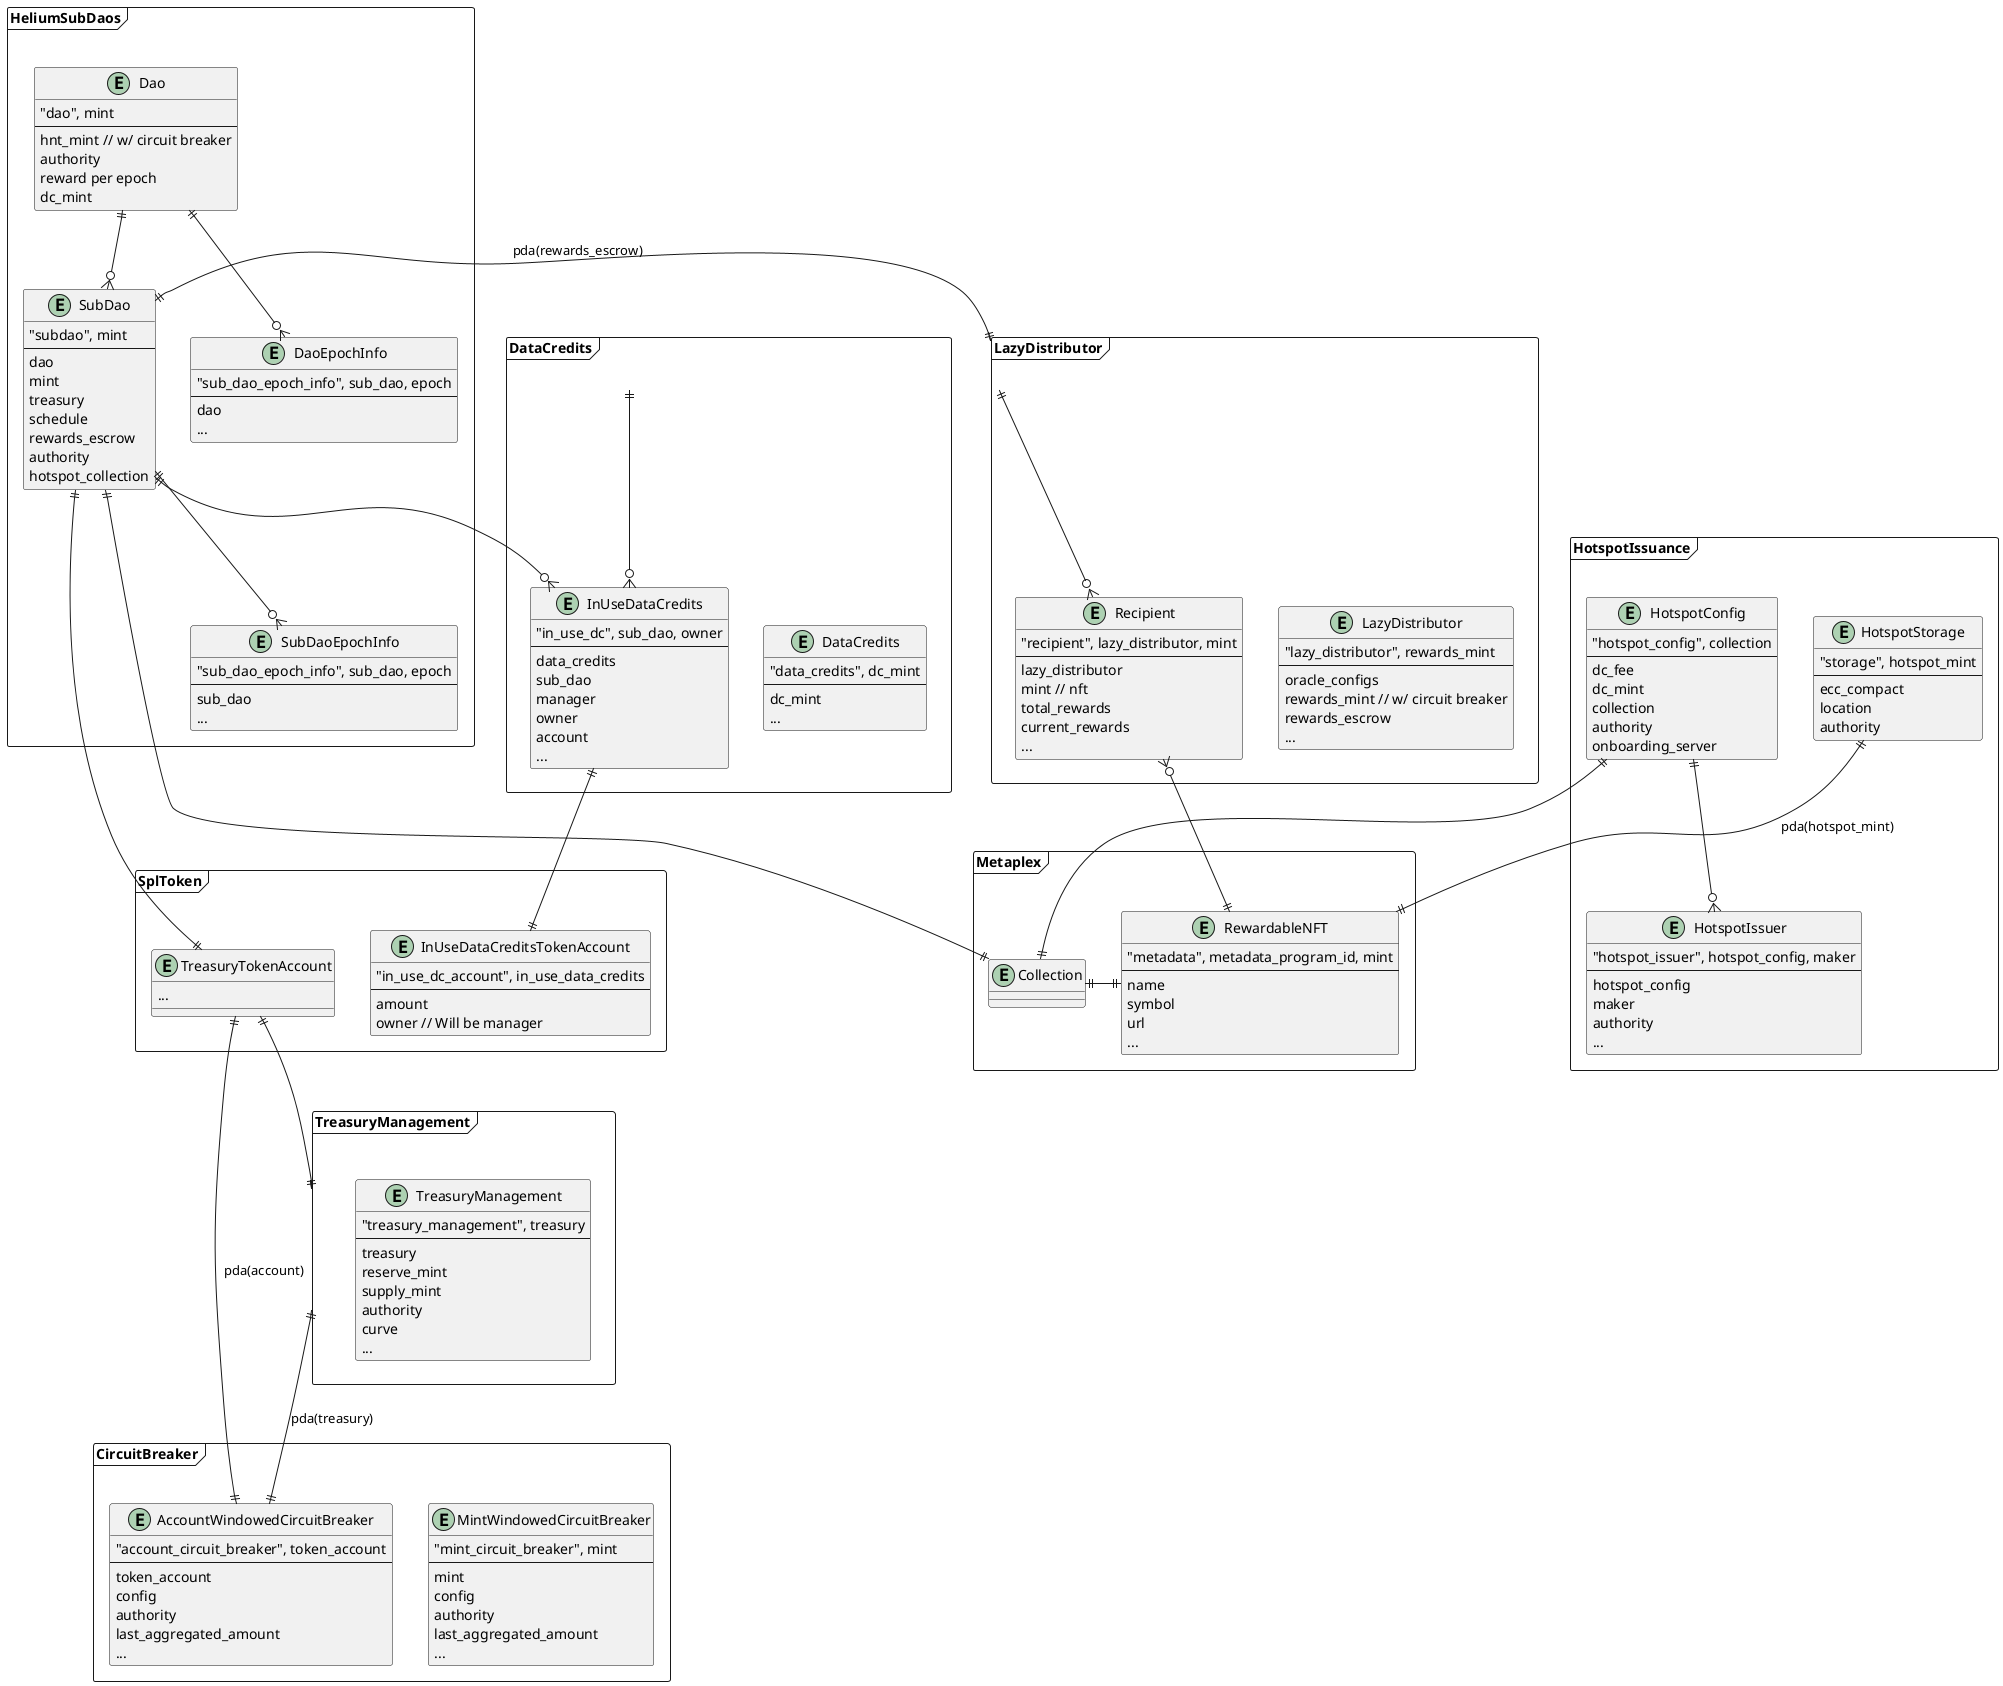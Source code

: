 @startuml

frame HeliumSubDaos {
  entity Dao {
    "dao", mint
    --
    hnt_mint // w/ circuit breaker
    authority
    reward per epoch
    dc_mint
  }

  entity SubDao {
    "subdao", mint
    --
    dao
    mint
    treasury
    schedule
    rewards_escrow
    authority
    hotspot_collection
  }

  entity DaoEpochInfo {
    "sub_dao_epoch_info", sub_dao, epoch
    --
    dao
    ...
  }

  entity SubDaoEpochInfo {
    "sub_dao_epoch_info", sub_dao, epoch
    --
    sub_dao
    ...
  }
}

frame DataCredits {
  entity DataCredits {
    "data_credits", dc_mint
    --
    dc_mint
    ...
  }

  entity InUseDataCredits {
    "in_use_dc", sub_dao, owner
    --
    data_credits
    sub_dao
    manager
    owner
    account
    ...
  }
}

frame SplToken {
  entity InUseDataCreditsTokenAccount {
    "in_use_dc_account", in_use_data_credits
    --
    amount
    owner // Will be manager
  }

  entity TreasuryTokenAccount {
    ...
  }
}

frame CircuitBreaker {
  entity MintWindowedCircuitBreaker {
    "mint_circuit_breaker", mint
    --
    mint
    config
    authority
    last_aggregated_amount
    ...
  }

  entity AccountWindowedCircuitBreaker {
    "account_circuit_breaker", token_account
    --
    token_account
    config
    authority
    last_aggregated_amount
    ...
  }
}

frame HotspotIssuance {
  entity HotspotConfig {
    "hotspot_config", collection
    --
    dc_fee
    dc_mint
    collection
    authority
    onboarding_server
  }

  entity HotspotIssuer {
    "hotspot_issuer", hotspot_config, maker
    --
    hotspot_config
    maker
    authority
    ...
  }

  entity HotspotStorage {
    "storage", hotspot_mint
    --
    ecc_compact
    location
    authority
  }
}

frame LazyDistributor {
  entity LazyDistributor {
    "lazy_distributor", rewards_mint
    --
    oracle_configs
    rewards_mint // w/ circuit breaker
    rewards_escrow
    ...
  }

  entity Recipient {
    "recipient", lazy_distributor, mint
    ---
    lazy_distributor
    mint // nft
    total_rewards
    current_rewards
    ...
  }
}

frame Metaplex {
  entity Collection
  entity RewardableNFT {
    "metadata", metadata_program_id, mint
    --
    name
    symbol
    url
    ...
  }
}

frame TreasuryManagement {
  entity TreasuryManagement {
    "treasury_management", treasury
    --
    treasury
    reserve_mint
    supply_mint
    authority
    curve
    ...
  }
}


DataCredits  ||--o{ InUseDataCredits
InUseDataCredits ||--|| InUseDataCreditsTokenAccount

SubDao ||--o{ InUseDataCredits

SubDao ||--|| TreasuryTokenAccount
TreasuryTokenAccount ||--|| TreasuryManagement

TreasuryTokenAccount ||--|| AccountWindowedCircuitBreaker : pda(account)

SubDao ||-|| LazyDistributor : pda(rewards_escrow)

SubDao ||-|| Collection

TreasuryManagement ||--|| AccountWindowedCircuitBreaker : pda(treasury)


Dao ||--o{ SubDao
Dao ||--o{ DaoEpochInfo 
SubDao ||--o{ SubDaoEpochInfo

HotspotConfig ||--o{ HotspotIssuer
HotspotConfig ||--|| Collection

LazyDistributor ||--o{ Recipient

Recipient }o--|| RewardableNFT

RewardableNFT ||-|| Collection

HotspotStorage ||-|| RewardableNFT : pda(hotspot_mint)

@enduml